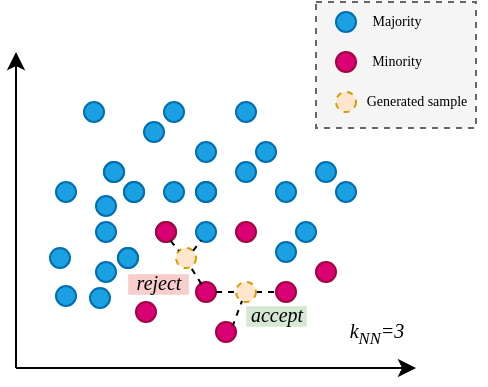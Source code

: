 <mxfile version="18.0.3" type="github"><diagram id="hveANTuzYw4YfShqhkiL" name="Page-1"><mxGraphModel dx="367" dy="311" grid="1" gridSize="10" guides="1" tooltips="1" connect="1" arrows="1" fold="1" page="1" pageScale="1" pageWidth="827" pageHeight="1169" math="0" shadow="0"><root><mxCell id="0"/><mxCell id="1" parent="0"/><mxCell id="4SYOCysd7mbmSg-ZHYnx-17" value="" style="rounded=0;whiteSpace=wrap;html=1;fontSize=10;strokeWidth=0;fillColor=#d5e8d4;strokeColor=#82b366;" vertex="1" parent="1"><mxGeometry x="495" y="229" width="30" height="10" as="geometry"/></mxCell><mxCell id="z2eA7MKFW4xnLvQWg3OK-60" value="" style="rounded=0;whiteSpace=wrap;html=1;dashed=1;fontFamily=Times New Roman;fontSize=6;fillColor=#f5f5f5;strokeColor=#666666;fontColor=#333333;" parent="1" vertex="1"><mxGeometry x="530" y="77" width="80" height="63" as="geometry"/></mxCell><mxCell id="z2eA7MKFW4xnLvQWg3OK-1" value="" style="endArrow=classic;html=1;rounded=0;" parent="1" edge="1"><mxGeometry width="50" height="50" relative="1" as="geometry"><mxPoint x="380" y="260" as="sourcePoint"/><mxPoint x="580" y="260" as="targetPoint"/></mxGeometry></mxCell><mxCell id="z2eA7MKFW4xnLvQWg3OK-2" value="" style="endArrow=classic;html=1;rounded=0;" parent="1" edge="1"><mxGeometry width="50" height="50" relative="1" as="geometry"><mxPoint x="380" y="260" as="sourcePoint"/><mxPoint x="380" y="102" as="targetPoint"/></mxGeometry></mxCell><mxCell id="z2eA7MKFW4xnLvQWg3OK-3" value="" style="ellipse;whiteSpace=wrap;html=1;aspect=fixed;fillColor=#1ba1e2;fontColor=#ffffff;strokeColor=#006EAF;" parent="1" vertex="1"><mxGeometry x="420" y="207" width="10" height="10" as="geometry"/></mxCell><mxCell id="z2eA7MKFW4xnLvQWg3OK-4" value="" style="ellipse;whiteSpace=wrap;html=1;aspect=fixed;fillColor=#1ba1e2;fontColor=#ffffff;strokeColor=#006EAF;" parent="1" vertex="1"><mxGeometry x="510" y="167" width="10" height="10" as="geometry"/></mxCell><mxCell id="z2eA7MKFW4xnLvQWg3OK-5" value="" style="ellipse;whiteSpace=wrap;html=1;aspect=fixed;fillColor=#d80073;fontColor=#ffffff;strokeColor=#A50040;" parent="1" vertex="1"><mxGeometry x="440" y="227" width="10" height="10" as="geometry"/></mxCell><mxCell id="z2eA7MKFW4xnLvQWg3OK-6" value="" style="ellipse;whiteSpace=wrap;html=1;aspect=fixed;fillColor=#1ba1e2;fontColor=#ffffff;strokeColor=#006EAF;" parent="1" vertex="1"><mxGeometry x="450" y="187" width="10" height="10" as="geometry"/></mxCell><mxCell id="z2eA7MKFW4xnLvQWg3OK-8" value="" style="ellipse;whiteSpace=wrap;html=1;aspect=fixed;fillColor=#1ba1e2;fontColor=#ffffff;strokeColor=#006EAF;" parent="1" vertex="1"><mxGeometry x="470" y="167" width="10" height="10" as="geometry"/></mxCell><mxCell id="z2eA7MKFW4xnLvQWg3OK-10" value="" style="ellipse;whiteSpace=wrap;html=1;aspect=fixed;fillColor=#1ba1e2;fontColor=#ffffff;strokeColor=#006EAF;" parent="1" vertex="1"><mxGeometry x="530" y="157" width="10" height="10" as="geometry"/></mxCell><mxCell id="z2eA7MKFW4xnLvQWg3OK-14" value="" style="ellipse;whiteSpace=wrap;html=1;aspect=fixed;fillColor=#1ba1e2;fontColor=#ffffff;strokeColor=#006EAF;" parent="1" vertex="1"><mxGeometry x="540" y="167" width="10" height="10" as="geometry"/></mxCell><mxCell id="z2eA7MKFW4xnLvQWg3OK-15" value="" style="ellipse;whiteSpace=wrap;html=1;aspect=fixed;fillColor=#1ba1e2;fontColor=#ffffff;strokeColor=#006EAF;" parent="1" vertex="1"><mxGeometry x="520" y="187" width="10" height="10" as="geometry"/></mxCell><mxCell id="z2eA7MKFW4xnLvQWg3OK-16" value="" style="ellipse;whiteSpace=wrap;html=1;aspect=fixed;fillColor=#1ba1e2;fontColor=#ffffff;strokeColor=#006EAF;" parent="1" vertex="1"><mxGeometry x="400" y="167" width="10" height="10" as="geometry"/></mxCell><mxCell id="z2eA7MKFW4xnLvQWg3OK-17" value="" style="ellipse;whiteSpace=wrap;html=1;aspect=fixed;fillColor=#1ba1e2;fontColor=#ffffff;strokeColor=#006EAF;" parent="1" vertex="1"><mxGeometry x="490" y="127" width="10" height="10" as="geometry"/></mxCell><mxCell id="z2eA7MKFW4xnLvQWg3OK-18" value="" style="ellipse;whiteSpace=wrap;html=1;aspect=fixed;fillColor=#1ba1e2;fontColor=#ffffff;strokeColor=#006EAF;" parent="1" vertex="1"><mxGeometry x="420" y="187" width="10" height="10" as="geometry"/></mxCell><mxCell id="z2eA7MKFW4xnLvQWg3OK-19" value="" style="ellipse;whiteSpace=wrap;html=1;aspect=fixed;fillColor=#1ba1e2;fontColor=#ffffff;strokeColor=#006EAF;" parent="1" vertex="1"><mxGeometry x="424" y="157" width="10" height="10" as="geometry"/></mxCell><mxCell id="z2eA7MKFW4xnLvQWg3OK-20" value="" style="ellipse;whiteSpace=wrap;html=1;aspect=fixed;fillColor=#1ba1e2;fontColor=#ffffff;strokeColor=#006EAF;" parent="1" vertex="1"><mxGeometry x="444" y="137" width="10" height="10" as="geometry"/></mxCell><mxCell id="z2eA7MKFW4xnLvQWg3OK-21" value="" style="ellipse;whiteSpace=wrap;html=1;aspect=fixed;fillColor=#1ba1e2;fontColor=#ffffff;strokeColor=#006EAF;" parent="1" vertex="1"><mxGeometry x="454" y="167" width="10" height="10" as="geometry"/></mxCell><mxCell id="z2eA7MKFW4xnLvQWg3OK-22" value="" style="ellipse;whiteSpace=wrap;html=1;aspect=fixed;fillColor=#1ba1e2;fontColor=#ffffff;strokeColor=#006EAF;" parent="1" vertex="1"><mxGeometry x="470" y="167" width="10" height="10" as="geometry"/></mxCell><mxCell id="z2eA7MKFW4xnLvQWg3OK-23" value="" style="ellipse;whiteSpace=wrap;html=1;aspect=fixed;fillColor=#d80073;fontColor=#ffffff;strokeColor=#A50040;" parent="1" vertex="1"><mxGeometry x="450" y="187" width="10" height="10" as="geometry"/></mxCell><mxCell id="z2eA7MKFW4xnLvQWg3OK-25" value="" style="ellipse;whiteSpace=wrap;html=1;aspect=fixed;fillColor=#d80073;fontColor=#ffffff;strokeColor=#A50040;" parent="1" vertex="1"><mxGeometry x="510" y="217" width="10" height="10" as="geometry"/></mxCell><mxCell id="z2eA7MKFW4xnLvQWg3OK-26" value="" style="ellipse;whiteSpace=wrap;html=1;aspect=fixed;fillColor=#d80073;fontColor=#ffffff;strokeColor=#A50040;" parent="1" vertex="1"><mxGeometry x="480" y="237" width="10" height="10" as="geometry"/></mxCell><mxCell id="z2eA7MKFW4xnLvQWg3OK-27" value="" style="ellipse;whiteSpace=wrap;html=1;aspect=fixed;fillColor=#d80073;fontColor=#ffffff;strokeColor=#A50040;" parent="1" vertex="1"><mxGeometry x="490" y="187" width="10" height="10" as="geometry"/></mxCell><mxCell id="z2eA7MKFW4xnLvQWg3OK-28" value="" style="ellipse;whiteSpace=wrap;html=1;aspect=fixed;fillColor=#1ba1e2;fontColor=#ffffff;strokeColor=#006EAF;" parent="1" vertex="1"><mxGeometry x="510" y="197" width="10" height="10" as="geometry"/></mxCell><mxCell id="z2eA7MKFW4xnLvQWg3OK-33" style="edgeStyle=none;rounded=0;orthogonalLoop=1;jettySize=auto;html=1;exitX=1;exitY=0.5;exitDx=0;exitDy=0;entryX=0;entryY=0.5;entryDx=0;entryDy=0;dashed=1;endArrow=none;endFill=0;startArrow=none;" parent="1" source="z2eA7MKFW4xnLvQWg3OK-35" target="z2eA7MKFW4xnLvQWg3OK-25" edge="1"><mxGeometry relative="1" as="geometry"/></mxCell><mxCell id="yL8vOi5UCPUfwe0IiLDx-9" style="rounded=0;orthogonalLoop=1;jettySize=auto;html=1;exitX=0.338;exitY=0.842;exitDx=0;exitDy=0;entryX=1;entryY=0;entryDx=0;entryDy=0;endArrow=none;endFill=0;dashed=1;exitPerimeter=0;" parent="1" source="z2eA7MKFW4xnLvQWg3OK-35" target="z2eA7MKFW4xnLvQWg3OK-26" edge="1"><mxGeometry relative="1" as="geometry"/></mxCell><mxCell id="z2eA7MKFW4xnLvQWg3OK-30" value="" style="ellipse;whiteSpace=wrap;html=1;aspect=fixed;fillColor=#d80073;fontColor=#ffffff;strokeColor=#A50040;" parent="1" vertex="1"><mxGeometry x="470" y="217" width="10" height="10" as="geometry"/></mxCell><mxCell id="z2eA7MKFW4xnLvQWg3OK-35" value="" style="ellipse;whiteSpace=wrap;html=1;aspect=fixed;dashed=1;fillColor=#ffe6cc;strokeColor=#d79b00;" parent="1" vertex="1"><mxGeometry x="490" y="217" width="10" height="10" as="geometry"/></mxCell><mxCell id="z2eA7MKFW4xnLvQWg3OK-36" value="" style="edgeStyle=none;rounded=0;orthogonalLoop=1;jettySize=auto;html=1;exitX=1;exitY=0.5;exitDx=0;exitDy=0;entryX=0;entryY=0.5;entryDx=0;entryDy=0;dashed=1;endArrow=none;endFill=0;" parent="1" source="z2eA7MKFW4xnLvQWg3OK-30" target="z2eA7MKFW4xnLvQWg3OK-35" edge="1"><mxGeometry relative="1" as="geometry"><mxPoint x="480" y="222" as="sourcePoint"/><mxPoint x="510" y="222" as="targetPoint"/></mxGeometry></mxCell><mxCell id="z2eA7MKFW4xnLvQWg3OK-38" value="" style="ellipse;whiteSpace=wrap;html=1;aspect=fixed;fillColor=#1ba1e2;fontColor=#ffffff;strokeColor=#006EAF;" parent="1" vertex="1"><mxGeometry x="470" y="147" width="10" height="10" as="geometry"/></mxCell><mxCell id="z2eA7MKFW4xnLvQWg3OK-39" value="" style="ellipse;whiteSpace=wrap;html=1;aspect=fixed;fillColor=#1ba1e2;fontColor=#ffffff;strokeColor=#006EAF;" parent="1" vertex="1"><mxGeometry x="434" y="167" width="10" height="10" as="geometry"/></mxCell><mxCell id="z2eA7MKFW4xnLvQWg3OK-40" value="" style="ellipse;whiteSpace=wrap;html=1;aspect=fixed;fillColor=#1ba1e2;fontColor=#ffffff;strokeColor=#006EAF;" parent="1" vertex="1"><mxGeometry x="500" y="147" width="10" height="10" as="geometry"/></mxCell><mxCell id="z2eA7MKFW4xnLvQWg3OK-41" value="" style="ellipse;whiteSpace=wrap;html=1;aspect=fixed;fillColor=#1ba1e2;fontColor=#ffffff;strokeColor=#006EAF;" parent="1" vertex="1"><mxGeometry x="454" y="127" width="10" height="10" as="geometry"/></mxCell><mxCell id="z2eA7MKFW4xnLvQWg3OK-42" value="" style="ellipse;whiteSpace=wrap;html=1;aspect=fixed;fillColor=#1ba1e2;fontColor=#ffffff;strokeColor=#006EAF;" parent="1" vertex="1"><mxGeometry x="414" y="127" width="10" height="10" as="geometry"/></mxCell><mxCell id="z2eA7MKFW4xnLvQWg3OK-43" value="" style="ellipse;whiteSpace=wrap;html=1;aspect=fixed;fillColor=#1ba1e2;fontColor=#ffffff;strokeColor=#006EAF;" parent="1" vertex="1"><mxGeometry x="424" y="157" width="10" height="10" as="geometry"/></mxCell><mxCell id="z2eA7MKFW4xnLvQWg3OK-44" value="" style="ellipse;whiteSpace=wrap;html=1;aspect=fixed;fillColor=#1ba1e2;fontColor=#ffffff;strokeColor=#006EAF;" parent="1" vertex="1"><mxGeometry x="434" y="167" width="10" height="10" as="geometry"/></mxCell><mxCell id="z2eA7MKFW4xnLvQWg3OK-47" value="" style="ellipse;whiteSpace=wrap;html=1;aspect=fixed;fillColor=#1ba1e2;fontColor=#ffffff;strokeColor=#006EAF;" parent="1" vertex="1"><mxGeometry x="490" y="157" width="10" height="10" as="geometry"/></mxCell><mxCell id="z2eA7MKFW4xnLvQWg3OK-48" value="" style="ellipse;whiteSpace=wrap;html=1;aspect=fixed;fillColor=#1ba1e2;fontColor=#ffffff;strokeColor=#006EAF;" parent="1" vertex="1"><mxGeometry x="470" y="187" width="10" height="10" as="geometry"/></mxCell><mxCell id="z2eA7MKFW4xnLvQWg3OK-51" value="" style="ellipse;whiteSpace=wrap;html=1;aspect=fixed;fillColor=#1ba1e2;fontColor=#ffffff;strokeColor=#006EAF;fontFamily=Times New Roman;" parent="1" vertex="1"><mxGeometry x="540" y="82" width="10" height="10" as="geometry"/></mxCell><mxCell id="z2eA7MKFW4xnLvQWg3OK-52" value="Majority" style="text;html=1;align=center;verticalAlign=middle;resizable=0;points=[];autosize=1;strokeColor=none;fillColor=none;fontSize=7;fontFamily=Times New Roman;" parent="1" vertex="1"><mxGeometry x="550" y="82" width="40" height="10" as="geometry"/></mxCell><mxCell id="z2eA7MKFW4xnLvQWg3OK-53" value="" style="ellipse;whiteSpace=wrap;html=1;aspect=fixed;fillColor=#d80073;fontColor=#ffffff;strokeColor=#A50040;fontFamily=Times New Roman;" parent="1" vertex="1"><mxGeometry x="540" y="102" width="10" height="10" as="geometry"/></mxCell><mxCell id="z2eA7MKFW4xnLvQWg3OK-54" value="Minority" style="text;html=1;align=center;verticalAlign=middle;resizable=0;points=[];autosize=1;strokeColor=none;fillColor=none;fontSize=7;fontFamily=Times New Roman;" parent="1" vertex="1"><mxGeometry x="550" y="102" width="40" height="10" as="geometry"/></mxCell><mxCell id="z2eA7MKFW4xnLvQWg3OK-56" value="" style="ellipse;whiteSpace=wrap;html=1;aspect=fixed;dashed=1;fillColor=#ffe6cc;strokeColor=#d79b00;fontFamily=Times New Roman;" parent="1" vertex="1"><mxGeometry x="540" y="122" width="10" height="10" as="geometry"/></mxCell><mxCell id="z2eA7MKFW4xnLvQWg3OK-59" value="Generated sample" style="text;html=1;align=center;verticalAlign=middle;resizable=0;points=[];autosize=1;strokeColor=none;fillColor=none;fontSize=7;fontFamily=Times New Roman;" parent="1" vertex="1"><mxGeometry x="545" y="122" width="70" height="10" as="geometry"/></mxCell><mxCell id="yL8vOi5UCPUfwe0IiLDx-1" value="" style="ellipse;whiteSpace=wrap;html=1;aspect=fixed;fillColor=#1ba1e2;fontColor=#ffffff;strokeColor=#006EAF;" parent="1" vertex="1"><mxGeometry x="397" y="200" width="10" height="10" as="geometry"/></mxCell><mxCell id="yL8vOi5UCPUfwe0IiLDx-2" value="" style="ellipse;whiteSpace=wrap;html=1;aspect=fixed;fillColor=#1ba1e2;fontColor=#ffffff;strokeColor=#006EAF;" parent="1" vertex="1"><mxGeometry x="417" y="220" width="10" height="10" as="geometry"/></mxCell><mxCell id="yL8vOi5UCPUfwe0IiLDx-3" value="" style="ellipse;whiteSpace=wrap;html=1;aspect=fixed;fillColor=#1ba1e2;fontColor=#ffffff;strokeColor=#006EAF;" parent="1" vertex="1"><mxGeometry x="400" y="219" width="10" height="10" as="geometry"/></mxCell><mxCell id="yL8vOi5UCPUfwe0IiLDx-4" value="" style="ellipse;whiteSpace=wrap;html=1;aspect=fixed;fillColor=#1ba1e2;fontColor=#ffffff;strokeColor=#006EAF;" parent="1" vertex="1"><mxGeometry x="431" y="200" width="10" height="10" as="geometry"/></mxCell><mxCell id="yL8vOi5UCPUfwe0IiLDx-5" value="" style="ellipse;whiteSpace=wrap;html=1;aspect=fixed;fillColor=#1ba1e2;fontColor=#ffffff;strokeColor=#006EAF;" parent="1" vertex="1"><mxGeometry x="420" y="174" width="10" height="10" as="geometry"/></mxCell><mxCell id="yL8vOi5UCPUfwe0IiLDx-6" value="" style="ellipse;whiteSpace=wrap;html=1;aspect=fixed;fillColor=#1ba1e2;fontColor=#ffffff;strokeColor=#006EAF;" parent="1" vertex="1"><mxGeometry x="431" y="200" width="10" height="10" as="geometry"/></mxCell><mxCell id="yL8vOi5UCPUfwe0IiLDx-8" value="" style="ellipse;whiteSpace=wrap;html=1;aspect=fixed;fillColor=#d80073;fontColor=#ffffff;strokeColor=#A50040;" parent="1" vertex="1"><mxGeometry x="530" y="207" width="10" height="10" as="geometry"/></mxCell><mxCell id="yL8vOi5UCPUfwe0IiLDx-11" value="&lt;font style=&quot;font-size: 10px;&quot; face=&quot;Times New Roman&quot;&gt;&lt;i&gt;accept&lt;/i&gt;&lt;/font&gt;" style="text;html=1;align=center;verticalAlign=middle;resizable=0;points=[];autosize=1;strokeColor=none;fillColor=none;" parent="1" vertex="1"><mxGeometry x="490" y="223" width="40" height="20" as="geometry"/></mxCell><mxCell id="4SYOCysd7mbmSg-ZHYnx-10" value="" style="ellipse;whiteSpace=wrap;html=1;aspect=fixed;dashed=1;fillColor=#ffe6cc;strokeColor=#d79b00;" vertex="1" parent="1"><mxGeometry x="460" y="200" width="10" height="10" as="geometry"/></mxCell><mxCell id="4SYOCysd7mbmSg-ZHYnx-14" value="" style="edgeStyle=none;rounded=0;orthogonalLoop=1;jettySize=auto;html=1;exitX=0.727;exitY=0.932;exitDx=0;exitDy=0;entryX=0;entryY=0;entryDx=0;entryDy=0;dashed=1;endArrow=none;endFill=0;exitPerimeter=0;" edge="1" parent="1" source="z2eA7MKFW4xnLvQWg3OK-23" target="4SYOCysd7mbmSg-ZHYnx-10"><mxGeometry relative="1" as="geometry"><mxPoint x="490" y="232" as="sourcePoint"/><mxPoint x="500" y="232" as="targetPoint"/></mxGeometry></mxCell><mxCell id="4SYOCysd7mbmSg-ZHYnx-15" value="" style="edgeStyle=none;rounded=0;orthogonalLoop=1;jettySize=auto;html=1;exitX=1;exitY=0;exitDx=0;exitDy=0;entryX=0.26;entryY=0.912;entryDx=0;entryDy=0;dashed=1;endArrow=none;endFill=0;entryPerimeter=0;" edge="1" parent="1" source="4SYOCysd7mbmSg-ZHYnx-10" target="z2eA7MKFW4xnLvQWg3OK-48"><mxGeometry relative="1" as="geometry"><mxPoint x="470" y="201.95" as="sourcePoint"/><mxPoint x="480" y="201.95" as="targetPoint"/></mxGeometry></mxCell><mxCell id="4SYOCysd7mbmSg-ZHYnx-16" value="" style="edgeStyle=none;rounded=0;orthogonalLoop=1;jettySize=auto;html=1;exitX=0.271;exitY=0.105;exitDx=0;exitDy=0;entryX=0.712;entryY=0.922;entryDx=0;entryDy=0;dashed=1;endArrow=none;endFill=0;entryPerimeter=0;exitPerimeter=0;" edge="1" parent="1" source="z2eA7MKFW4xnLvQWg3OK-30" target="4SYOCysd7mbmSg-ZHYnx-10"><mxGeometry relative="1" as="geometry"><mxPoint x="478.536" y="211.464" as="sourcePoint"/><mxPoint x="482.6" y="206.12" as="targetPoint"/></mxGeometry></mxCell><mxCell id="4SYOCysd7mbmSg-ZHYnx-18" value="" style="rounded=0;whiteSpace=wrap;html=1;fontSize=10;strokeWidth=0;fillColor=#f8cecc;strokeColor=#b85450;" vertex="1" parent="1"><mxGeometry x="436" y="213" width="30" height="10" as="geometry"/></mxCell><mxCell id="4SYOCysd7mbmSg-ZHYnx-19" value="&lt;font style=&quot;font-size: 10px;&quot; face=&quot;Times New Roman&quot;&gt;&lt;i&gt;reject&lt;/i&gt;&lt;/font&gt;" style="text;html=1;align=center;verticalAlign=middle;resizable=0;points=[];autosize=1;strokeColor=none;fillColor=none;" vertex="1" parent="1"><mxGeometry x="431" y="207" width="40" height="20" as="geometry"/></mxCell><mxCell id="4SYOCysd7mbmSg-ZHYnx-20" value="&lt;font style=&quot;font-size: 10px;&quot; face=&quot;Times New Roman&quot;&gt;&lt;i&gt;k&lt;sub&gt;NN&lt;/sub&gt;&lt;/i&gt;&lt;/font&gt;&lt;font style=&quot;font-size: 10px;&quot; face=&quot;Times New Roman&quot;&gt;&lt;i&gt;=3&lt;/i&gt;&lt;/font&gt;" style="text;html=1;align=center;verticalAlign=middle;resizable=0;points=[];autosize=1;strokeColor=none;fillColor=none;" vertex="1" parent="1"><mxGeometry x="540" y="232" width="40" height="20" as="geometry"/></mxCell></root></mxGraphModel></diagram></mxfile>